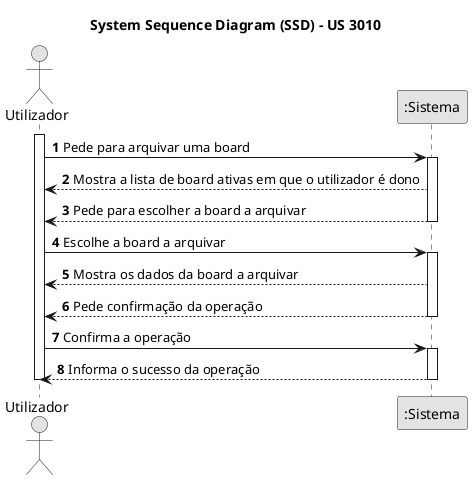 @startuml
skinparam monochrome true
skinparam packageStyle rectangle
skinparam shadowing false

title System Sequence Diagram (SSD) - US 3010
autonumber

actor "Utilizador" as Actor
participant ":Sistema" as System

activate Actor

Actor -> System : Pede para arquivar uma board
activate System

System --> Actor : Mostra a lista de board ativas em que o utilizador é dono
System --> Actor : Pede para escolher a board a arquivar
deactivate System

Actor -> System : Escolhe a board a arquivar
activate System

System --> Actor : Mostra os dados da board a arquivar
System --> Actor : Pede confirmação da operação
deactivate System

Actor -> System : Confirma a operação
activate System

System --> Actor : Informa o sucesso da operação
deactivate System

deactivate Actor

@enduml